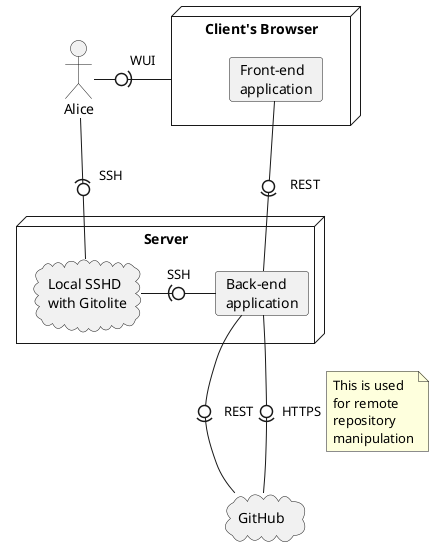 @startuml
' left to right direction


node Server {
  cloud "Local SSHD\nwith Gitolite" as gitolite
  card "Back-end\napplication" as be
}

cloud GitHub as gh

node "Client's Browser" as client {
  card "Front-end\napplication" as fe
}

actor Alice


fe -0)- be : "\n   REST"
be -right0)- gitolite : "SSH"
be -0)- gh : "REST"
be -0)- gh : "  HTTPS"
note right on link
This is used
for remote
repository
manipulation
end note

Alice -left0)- client: "   WUI    "
Alice -(0- gitolite: "  SSH"

@enduml